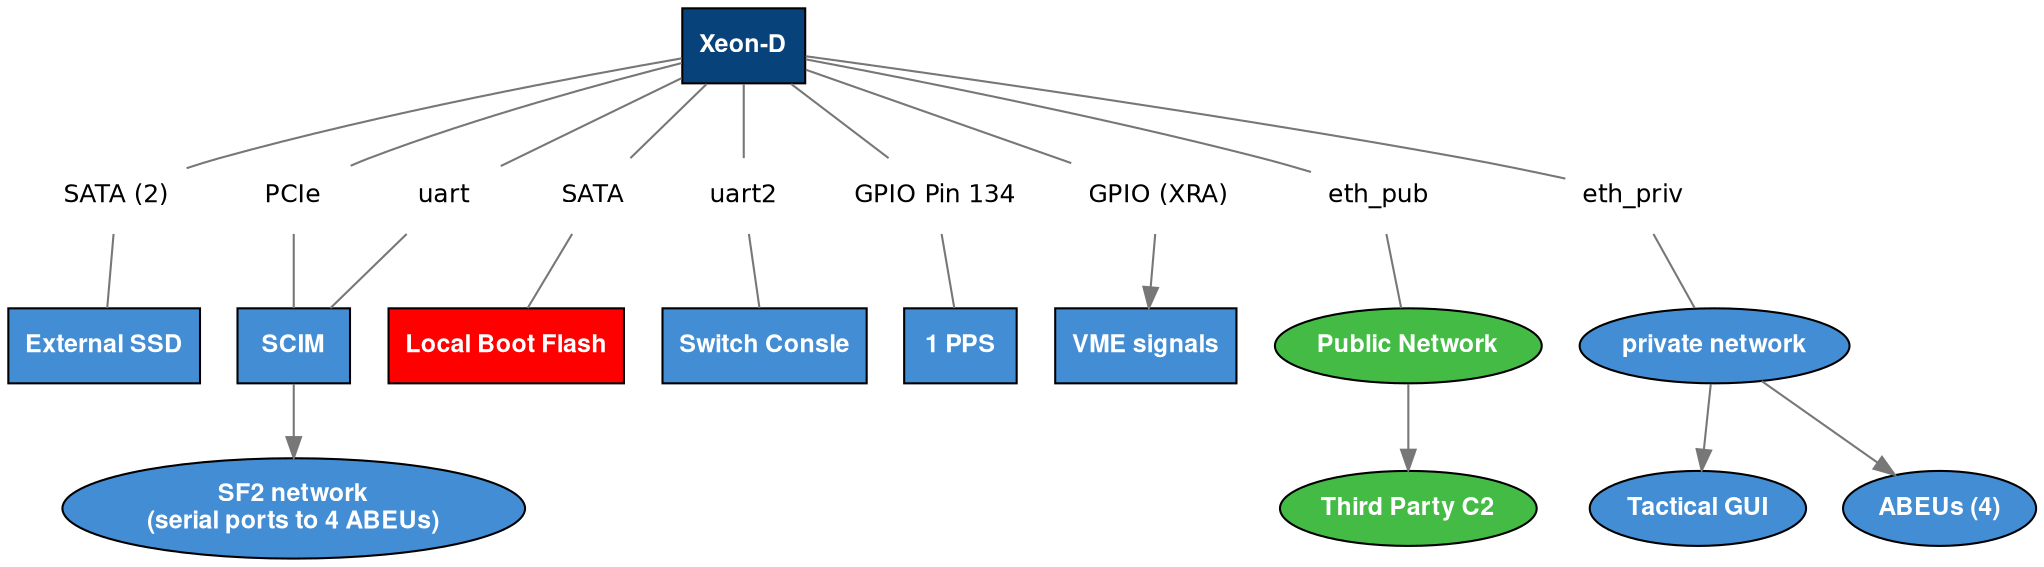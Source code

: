 digraph G {
    node [shape=rect style=filled
         fontcolor=white fontsize=12 fontname="Helvetica Bold"]
    edge [style=solid color="#777777"]

    // Main processor
    //
    XeonD         [fillcolor="#08427b" label="Xeon-D"]

    // Externals
    //
    ssd [fillcolor="#438dd5" label="External SSD"]
    scim [fillcolor="#438dd5" label="SCIM"]
    bootf [fillcolor="#FF0000" label="Local Boot Flash" ]
    pps [fillcolor="#438dd5" label="1 PPS" ]
    switch_console [fillcolor="#438dd5" label="Switch Consle" ]
    vme_signals [fillcolor="#438dd5" label="VME signals"]

    sf2_network [shape=ellipse fillcolor="#438dd5" label="SF2 network\n(serial ports to 4 ABEUs)"]
    priv_network [shape=ellipse fillcolor="#438dd5" label="private network"]
    trui [shape=ellipse fillcolor="#438dd5" label="Tactical GUI"]
    abeus [shape=ellipse fillcolor="#438dd5" label="ABEUs (4)"]

    pub_network [shape=ellipse fillcolor="#44BB44" label="Public Network" ]

    c2 [shape=ellipse fillcolor="#44BB44" label="Third Party C2" ]

    // Connectors
    //
    sata2
                [fillcolor=white
                style="filled,setlinewidth(0)"
                fontcolor=black fontname="Helvetica" shape=plaintext label="SATA (2)"]
    pcie
                [fillcolor=white
                style="filled,setlinewidth(0)"
                fontcolor=black fontname="Helvetica" shape=plaintext label="PCIe"]

    sata
                [fillcolor=white
                style="filled,setlinewidth(0)"
                fontcolor=black fontname="Helvetica" shape=plaintext label="SATA"]

    uart
                [fillcolor=white
                style="filled,setlinewidth(0)"
                fontcolor=black fontname="Helvetica" shape=plaintext]

    uart2
                [fillcolor=white
                style="filled,setlinewidth(0)"
                fontcolor=black fontname="Helvetica" shape=plaintext]

    gpio
                [fillcolor=white
                style="filled,setlinewidth(0)"
                fontcolor=black fontname="Helvetica" shape=plaintext label="GPIO Pin 134"]

    gpio_xra
                [fillcolor=white
                style="filled,setlinewidth(0)"
                fontcolor=black fontname="Helvetica" shape=plaintext label="GPIO (XRA)"]

    eth_pub
                [fillcolor=white
                style="filled,setlinewidth(0)"
                fontcolor=black fontname="Helvetica" shape=plaintext label="eth_pub"]

    eth_priv
                [fillcolor=white
                style="filled,setlinewidth(0)"
                fontcolor=black fontname="Helvetica" shape=plaintext label="eth_priv"]

    XeonD -> sata [dir=none]
    XeonD -> sata2 [dir=none]
    XeonD -> pcie [dir=none]
    XeonD -> uart [dir=none]
    XeonD -> uart2 [dir=none]
    XeonD -> gpio [dir=none]
    XeonD -> gpio_xra [dir=none]
    XeonD -> eth_pub [dir=none]
    XeonD -> eth_priv [dir=none]

    sata -> bootf [dir=none]
    sata2 -> ssd [dir=none]
    pcie -> scim [dir=none]
    uart -> scim [dir=none]
    uart2 -> switch_console [dir=none]
    gpio -> pps [dir=none]
    gpio_xra -> vme_signals
    eth_pub -> pub_network [dir=none]
    eth_priv -> priv_network [dir=none]

    pub_network -> c2
    scim -> sf2_network
    priv_network -> trui
    priv_network -> abeus
}

